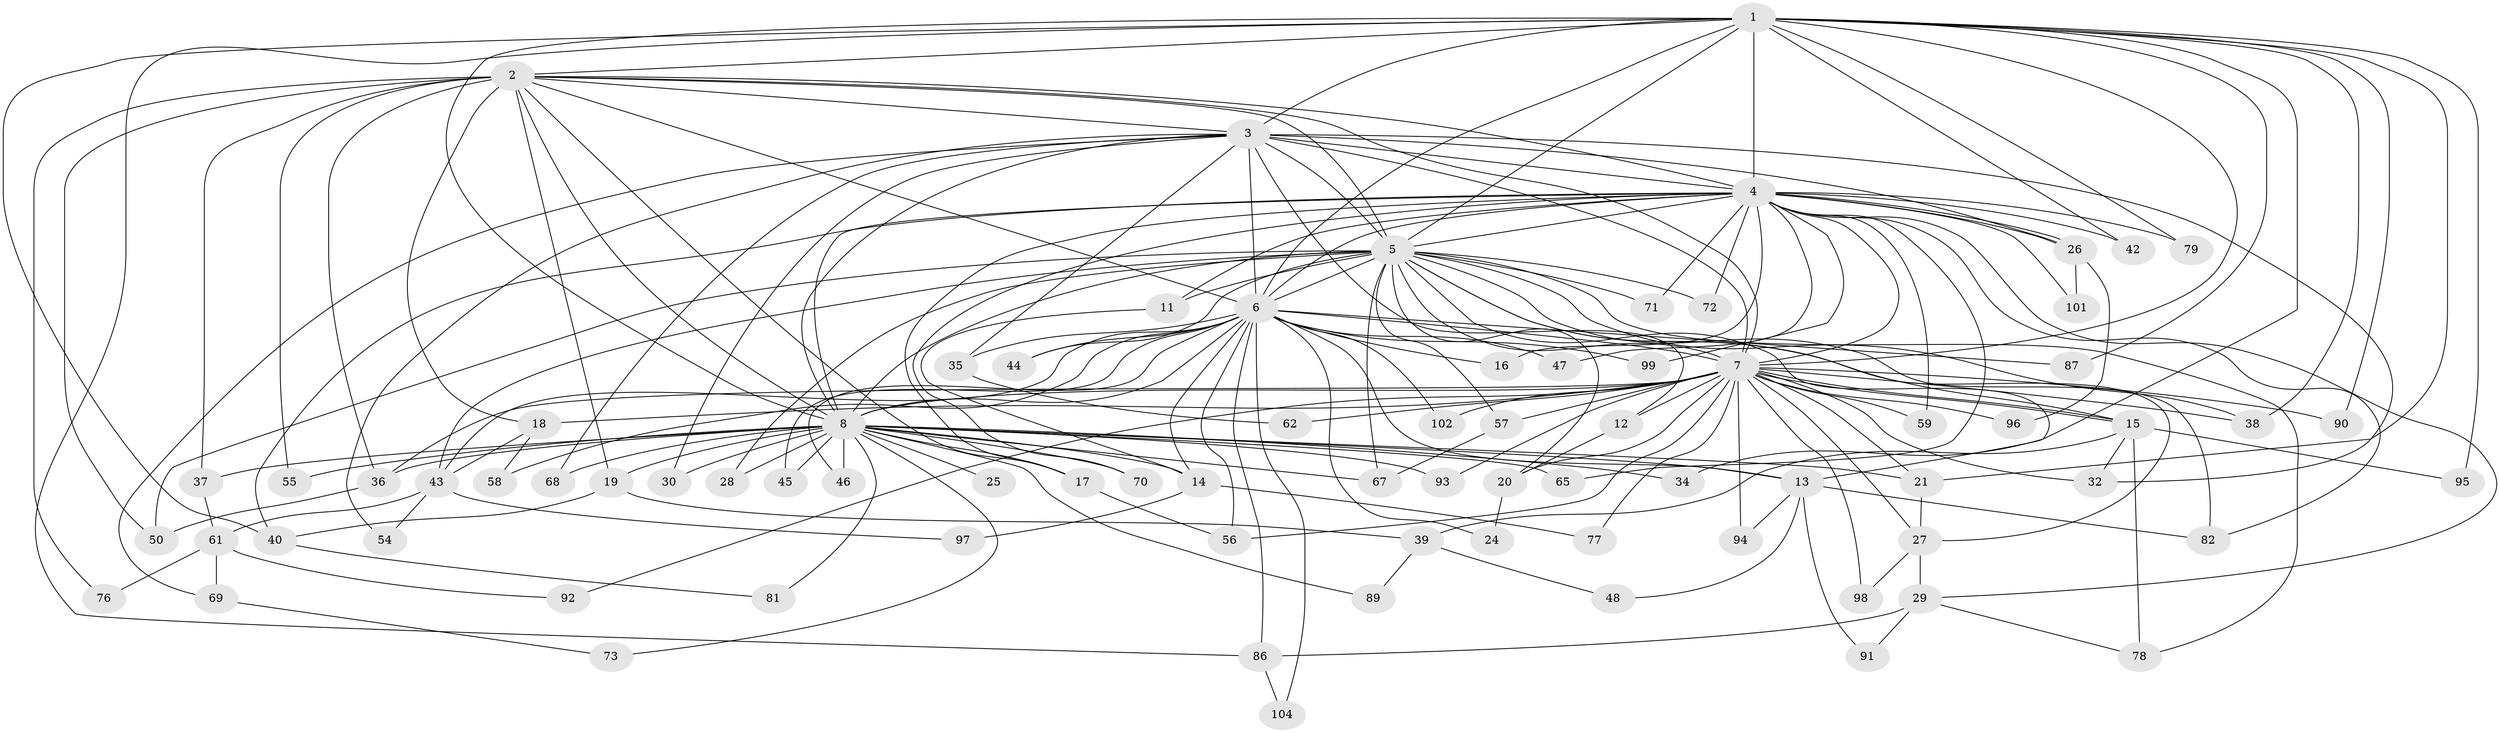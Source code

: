 // original degree distribution, {19: 0.009433962264150943, 17: 0.018867924528301886, 29: 0.009433962264150943, 25: 0.009433962264150943, 23: 0.009433962264150943, 28: 0.009433962264150943, 18: 0.009433962264150943, 12: 0.009433962264150943, 26: 0.009433962264150943, 3: 0.16037735849056603, 6: 0.03773584905660377, 5: 0.04716981132075472, 2: 0.5660377358490566, 4: 0.09433962264150944}
// Generated by graph-tools (version 1.1) at 2025/41/03/06/25 10:41:38]
// undirected, 80 vertices, 190 edges
graph export_dot {
graph [start="1"]
  node [color=gray90,style=filled];
  1 [super="+100"];
  2 [super="+60"];
  3 [super="+23"];
  4 [super="+51"];
  5 [super="+80"];
  6 [super="+9"];
  7 [super="+31"];
  8 [super="+10"];
  11;
  12;
  13 [super="+41"];
  14 [super="+74"];
  15 [super="+33"];
  16;
  17 [super="+84"];
  18;
  19;
  20 [super="+22"];
  21 [super="+53"];
  24;
  25;
  26 [super="+85"];
  27 [super="+106"];
  28;
  29;
  30;
  32 [super="+49"];
  34 [super="+52"];
  35;
  36 [super="+75"];
  37;
  38;
  39;
  40 [super="+63"];
  42;
  43 [super="+105"];
  44;
  45;
  46;
  47 [super="+64"];
  48;
  50;
  54;
  55;
  56 [super="+66"];
  57 [super="+88"];
  58;
  59;
  61;
  62;
  65;
  67;
  68;
  69;
  70;
  71;
  72;
  73;
  76;
  77;
  78 [super="+103"];
  79;
  81;
  82 [super="+83"];
  86;
  87;
  89;
  90;
  91;
  92;
  93;
  94;
  95;
  96;
  97;
  98;
  99;
  101;
  102;
  104;
  1 -- 2;
  1 -- 3;
  1 -- 4;
  1 -- 5;
  1 -- 6 [weight=2];
  1 -- 7;
  1 -- 8 [weight=2];
  1 -- 21;
  1 -- 34;
  1 -- 38;
  1 -- 42;
  1 -- 79;
  1 -- 87;
  1 -- 90;
  1 -- 95;
  1 -- 86;
  1 -- 40;
  2 -- 3;
  2 -- 4;
  2 -- 5;
  2 -- 6 [weight=2];
  2 -- 7;
  2 -- 8 [weight=2];
  2 -- 17;
  2 -- 18;
  2 -- 19;
  2 -- 37;
  2 -- 55;
  2 -- 76;
  2 -- 50;
  2 -- 36;
  3 -- 4;
  3 -- 5;
  3 -- 6 [weight=2];
  3 -- 7;
  3 -- 8 [weight=2];
  3 -- 12;
  3 -- 30;
  3 -- 32;
  3 -- 35;
  3 -- 68;
  3 -- 69;
  3 -- 54;
  3 -- 26;
  4 -- 5;
  4 -- 6 [weight=2];
  4 -- 7;
  4 -- 8 [weight=3];
  4 -- 11;
  4 -- 16;
  4 -- 26;
  4 -- 26;
  4 -- 29;
  4 -- 40;
  4 -- 42;
  4 -- 47 [weight=2];
  4 -- 59;
  4 -- 65;
  4 -- 70;
  4 -- 71;
  4 -- 72;
  4 -- 79;
  4 -- 82;
  4 -- 99;
  4 -- 101;
  4 -- 17;
  5 -- 6 [weight=2];
  5 -- 7;
  5 -- 8 [weight=2];
  5 -- 11;
  5 -- 20;
  5 -- 27;
  5 -- 28;
  5 -- 43;
  5 -- 44;
  5 -- 50;
  5 -- 57;
  5 -- 67;
  5 -- 71;
  5 -- 72;
  5 -- 82;
  5 -- 13;
  5 -- 38;
  5 -- 15;
  5 -- 78;
  6 -- 7 [weight=2];
  6 -- 8 [weight=4];
  6 -- 13;
  6 -- 14;
  6 -- 16;
  6 -- 35;
  6 -- 43;
  6 -- 44;
  6 -- 45;
  6 -- 47;
  6 -- 86;
  6 -- 87;
  6 -- 99;
  6 -- 102;
  6 -- 104;
  6 -- 56;
  6 -- 46;
  6 -- 24;
  6 -- 58;
  7 -- 8 [weight=3];
  7 -- 12;
  7 -- 15;
  7 -- 15;
  7 -- 18;
  7 -- 21;
  7 -- 36;
  7 -- 57;
  7 -- 59;
  7 -- 62;
  7 -- 92;
  7 -- 93;
  7 -- 94;
  7 -- 96;
  7 -- 98;
  7 -- 102;
  7 -- 20;
  7 -- 90;
  7 -- 38;
  7 -- 56;
  7 -- 77;
  7 -- 27;
  7 -- 32;
  8 -- 17;
  8 -- 19;
  8 -- 25 [weight=2];
  8 -- 37;
  8 -- 55;
  8 -- 68;
  8 -- 81;
  8 -- 89;
  8 -- 21;
  8 -- 65;
  8 -- 67;
  8 -- 70;
  8 -- 73;
  8 -- 13;
  8 -- 28;
  8 -- 93;
  8 -- 30;
  8 -- 34 [weight=2];
  8 -- 36;
  8 -- 45;
  8 -- 46;
  8 -- 14;
  11 -- 14;
  12 -- 20;
  13 -- 48;
  13 -- 91;
  13 -- 94;
  13 -- 82;
  14 -- 77;
  14 -- 97;
  15 -- 32;
  15 -- 39;
  15 -- 78;
  15 -- 95;
  17 -- 56;
  18 -- 58;
  18 -- 43;
  19 -- 39;
  19 -- 40;
  20 -- 24;
  21 -- 27;
  26 -- 96;
  26 -- 101;
  27 -- 29;
  27 -- 98;
  29 -- 78;
  29 -- 86;
  29 -- 91;
  35 -- 62;
  36 -- 50;
  37 -- 61;
  39 -- 48;
  39 -- 89;
  40 -- 81;
  43 -- 54;
  43 -- 61;
  43 -- 97;
  57 -- 67;
  61 -- 69;
  61 -- 76;
  61 -- 92;
  69 -- 73;
  86 -- 104;
}
